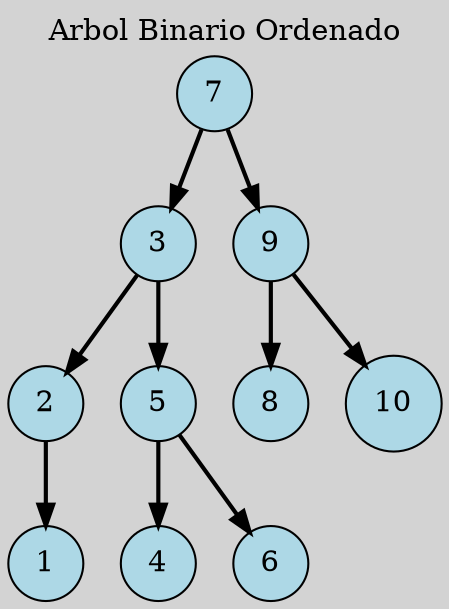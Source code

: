 digraph Tree {
    node [shape=circle, style=filled, fillcolor=lightblue];
    edge [color=black, penwidth=2];
    rankdir=TB;
    bgcolor=lightgrey;
    label="Arbol Binario Ordenado";
    labelloc="t";
    labeljust="c"

    7 -> {3 9};
    3 -> {2 5};
    2 -> {1};
    5 -> {4 6};
    9 -> {8 10};
}
